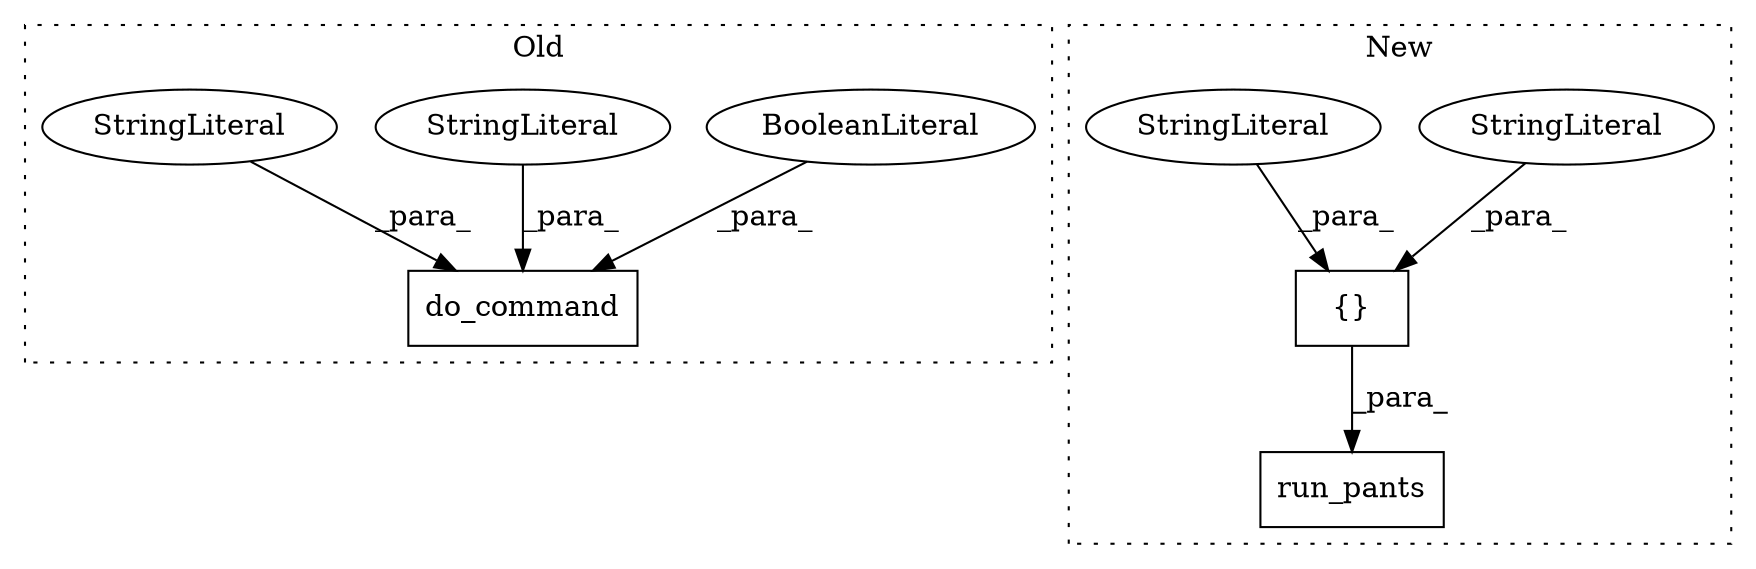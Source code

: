 digraph G {
subgraph cluster0 {
1 [label="do_command" a="32" s="2797,2885" l="11,1" shape="box"];
3 [label="BooleanLiteral" a="9" s="2880" l="5" shape="ellipse"];
5 [label="StringLiteral" a="45" s="2823" l="43" shape="ellipse"];
7 [label="StringLiteral" a="45" s="2867" l="5" shape="ellipse"];
label = "Old";
style="dotted";
}
subgraph cluster1 {
2 [label="{}" a="4" s="2962,3014" l="1,1" shape="box"];
4 [label="StringLiteral" a="45" s="2978" l="23" shape="ellipse"];
6 [label="run_pants" a="32" s="2940,3015" l="10,1" shape="box"];
8 [label="StringLiteral" a="45" s="3002" l="5" shape="ellipse"];
label = "New";
style="dotted";
}
2 -> 6 [label="_para_"];
3 -> 1 [label="_para_"];
4 -> 2 [label="_para_"];
5 -> 1 [label="_para_"];
7 -> 1 [label="_para_"];
8 -> 2 [label="_para_"];
}
